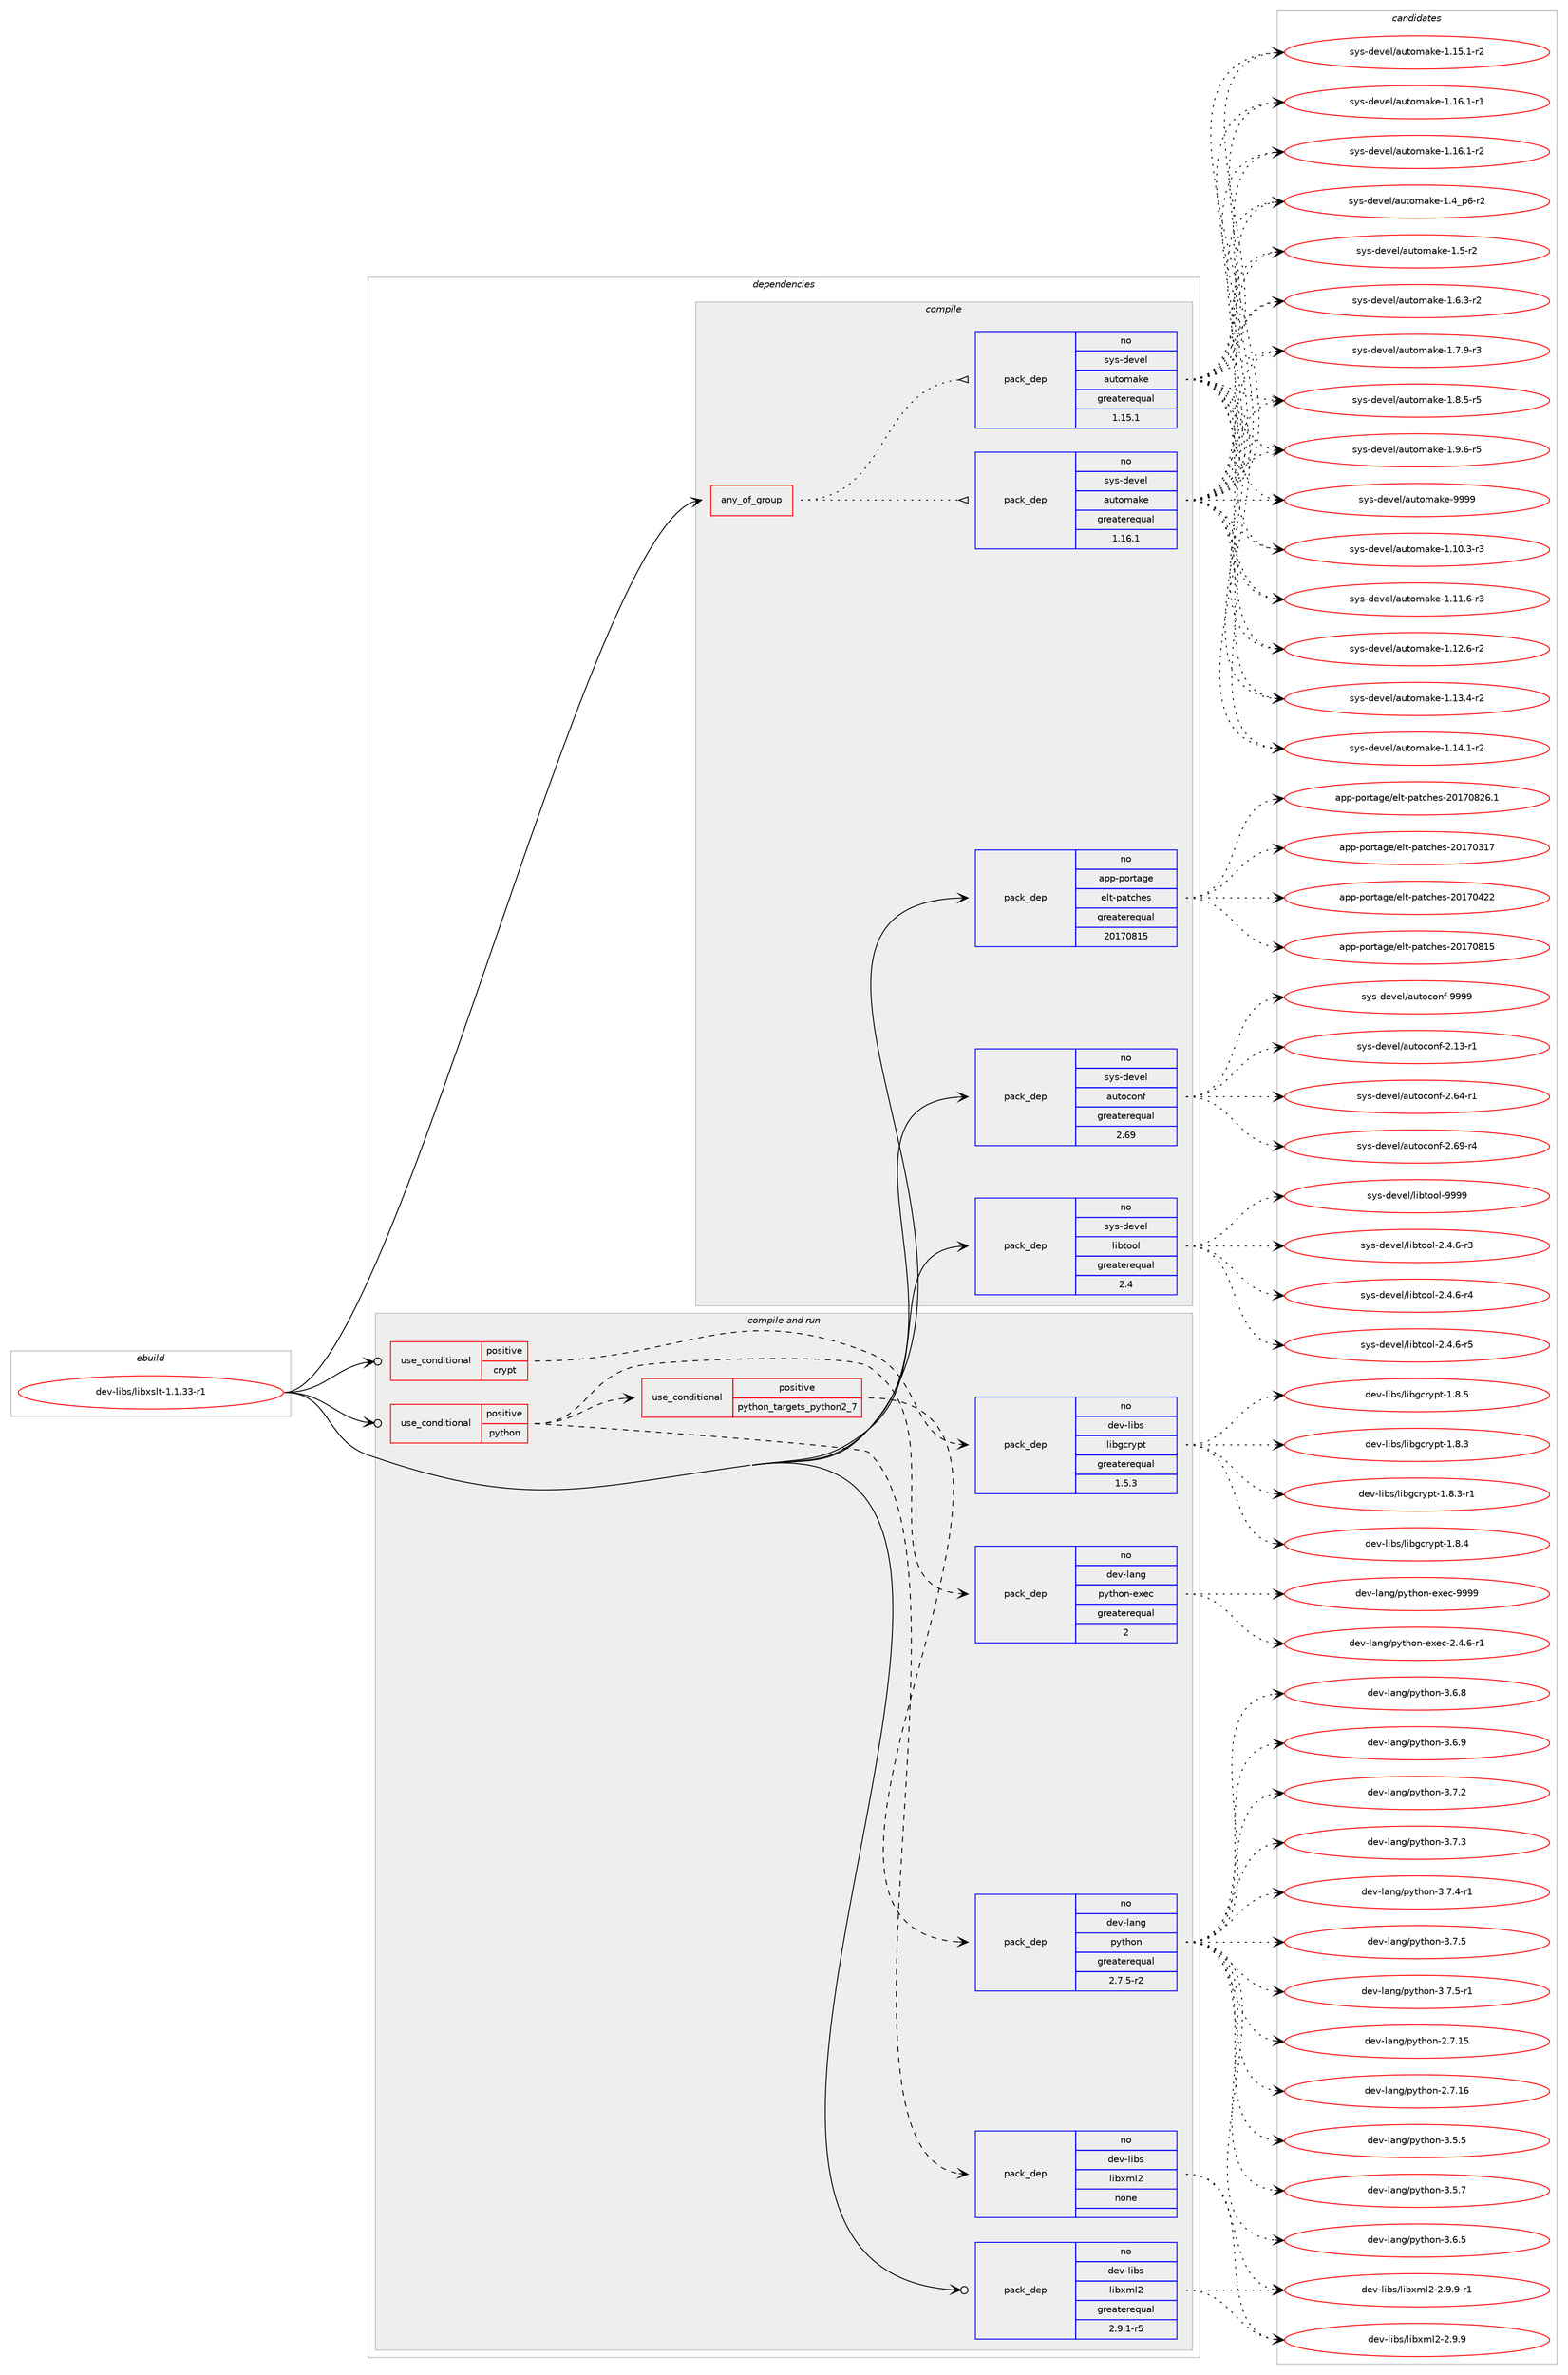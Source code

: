 digraph prolog {

# *************
# Graph options
# *************

newrank=true;
concentrate=true;
compound=true;
graph [rankdir=LR,fontname=Helvetica,fontsize=10,ranksep=1.5];#, ranksep=2.5, nodesep=0.2];
edge  [arrowhead=vee];
node  [fontname=Helvetica,fontsize=10];

# **********
# The ebuild
# **********

subgraph cluster_leftcol {
color=gray;
rank=same;
label=<<i>ebuild</i>>;
id [label="dev-libs/libxslt-1.1.33-r1", color=red, width=4, href="../dev-libs/libxslt-1.1.33-r1.svg"];
}

# ****************
# The dependencies
# ****************

subgraph cluster_midcol {
color=gray;
label=<<i>dependencies</i>>;
subgraph cluster_compile {
fillcolor="#eeeeee";
style=filled;
label=<<i>compile</i>>;
subgraph any11184 {
dependency567527 [label=<<TABLE BORDER="0" CELLBORDER="1" CELLSPACING="0" CELLPADDING="4"><TR><TD CELLPADDING="10">any_of_group</TD></TR></TABLE>>, shape=none, color=red];subgraph pack423814 {
dependency567528 [label=<<TABLE BORDER="0" CELLBORDER="1" CELLSPACING="0" CELLPADDING="4" WIDTH="220"><TR><TD ROWSPAN="6" CELLPADDING="30">pack_dep</TD></TR><TR><TD WIDTH="110">no</TD></TR><TR><TD>sys-devel</TD></TR><TR><TD>automake</TD></TR><TR><TD>greaterequal</TD></TR><TR><TD>1.16.1</TD></TR></TABLE>>, shape=none, color=blue];
}
dependency567527:e -> dependency567528:w [weight=20,style="dotted",arrowhead="oinv"];
subgraph pack423815 {
dependency567529 [label=<<TABLE BORDER="0" CELLBORDER="1" CELLSPACING="0" CELLPADDING="4" WIDTH="220"><TR><TD ROWSPAN="6" CELLPADDING="30">pack_dep</TD></TR><TR><TD WIDTH="110">no</TD></TR><TR><TD>sys-devel</TD></TR><TR><TD>automake</TD></TR><TR><TD>greaterequal</TD></TR><TR><TD>1.15.1</TD></TR></TABLE>>, shape=none, color=blue];
}
dependency567527:e -> dependency567529:w [weight=20,style="dotted",arrowhead="oinv"];
}
id:e -> dependency567527:w [weight=20,style="solid",arrowhead="vee"];
subgraph pack423816 {
dependency567530 [label=<<TABLE BORDER="0" CELLBORDER="1" CELLSPACING="0" CELLPADDING="4" WIDTH="220"><TR><TD ROWSPAN="6" CELLPADDING="30">pack_dep</TD></TR><TR><TD WIDTH="110">no</TD></TR><TR><TD>app-portage</TD></TR><TR><TD>elt-patches</TD></TR><TR><TD>greaterequal</TD></TR><TR><TD>20170815</TD></TR></TABLE>>, shape=none, color=blue];
}
id:e -> dependency567530:w [weight=20,style="solid",arrowhead="vee"];
subgraph pack423817 {
dependency567531 [label=<<TABLE BORDER="0" CELLBORDER="1" CELLSPACING="0" CELLPADDING="4" WIDTH="220"><TR><TD ROWSPAN="6" CELLPADDING="30">pack_dep</TD></TR><TR><TD WIDTH="110">no</TD></TR><TR><TD>sys-devel</TD></TR><TR><TD>autoconf</TD></TR><TR><TD>greaterequal</TD></TR><TR><TD>2.69</TD></TR></TABLE>>, shape=none, color=blue];
}
id:e -> dependency567531:w [weight=20,style="solid",arrowhead="vee"];
subgraph pack423818 {
dependency567532 [label=<<TABLE BORDER="0" CELLBORDER="1" CELLSPACING="0" CELLPADDING="4" WIDTH="220"><TR><TD ROWSPAN="6" CELLPADDING="30">pack_dep</TD></TR><TR><TD WIDTH="110">no</TD></TR><TR><TD>sys-devel</TD></TR><TR><TD>libtool</TD></TR><TR><TD>greaterequal</TD></TR><TR><TD>2.4</TD></TR></TABLE>>, shape=none, color=blue];
}
id:e -> dependency567532:w [weight=20,style="solid",arrowhead="vee"];
}
subgraph cluster_compileandrun {
fillcolor="#eeeeee";
style=filled;
label=<<i>compile and run</i>>;
subgraph cond132172 {
dependency567533 [label=<<TABLE BORDER="0" CELLBORDER="1" CELLSPACING="0" CELLPADDING="4"><TR><TD ROWSPAN="3" CELLPADDING="10">use_conditional</TD></TR><TR><TD>positive</TD></TR><TR><TD>crypt</TD></TR></TABLE>>, shape=none, color=red];
subgraph pack423819 {
dependency567534 [label=<<TABLE BORDER="0" CELLBORDER="1" CELLSPACING="0" CELLPADDING="4" WIDTH="220"><TR><TD ROWSPAN="6" CELLPADDING="30">pack_dep</TD></TR><TR><TD WIDTH="110">no</TD></TR><TR><TD>dev-libs</TD></TR><TR><TD>libgcrypt</TD></TR><TR><TD>greaterequal</TD></TR><TR><TD>1.5.3</TD></TR></TABLE>>, shape=none, color=blue];
}
dependency567533:e -> dependency567534:w [weight=20,style="dashed",arrowhead="vee"];
}
id:e -> dependency567533:w [weight=20,style="solid",arrowhead="odotvee"];
subgraph cond132173 {
dependency567535 [label=<<TABLE BORDER="0" CELLBORDER="1" CELLSPACING="0" CELLPADDING="4"><TR><TD ROWSPAN="3" CELLPADDING="10">use_conditional</TD></TR><TR><TD>positive</TD></TR><TR><TD>python</TD></TR></TABLE>>, shape=none, color=red];
subgraph cond132174 {
dependency567536 [label=<<TABLE BORDER="0" CELLBORDER="1" CELLSPACING="0" CELLPADDING="4"><TR><TD ROWSPAN="3" CELLPADDING="10">use_conditional</TD></TR><TR><TD>positive</TD></TR><TR><TD>python_targets_python2_7</TD></TR></TABLE>>, shape=none, color=red];
subgraph pack423820 {
dependency567537 [label=<<TABLE BORDER="0" CELLBORDER="1" CELLSPACING="0" CELLPADDING="4" WIDTH="220"><TR><TD ROWSPAN="6" CELLPADDING="30">pack_dep</TD></TR><TR><TD WIDTH="110">no</TD></TR><TR><TD>dev-lang</TD></TR><TR><TD>python</TD></TR><TR><TD>greaterequal</TD></TR><TR><TD>2.7.5-r2</TD></TR></TABLE>>, shape=none, color=blue];
}
dependency567536:e -> dependency567537:w [weight=20,style="dashed",arrowhead="vee"];
}
dependency567535:e -> dependency567536:w [weight=20,style="dashed",arrowhead="vee"];
subgraph pack423821 {
dependency567538 [label=<<TABLE BORDER="0" CELLBORDER="1" CELLSPACING="0" CELLPADDING="4" WIDTH="220"><TR><TD ROWSPAN="6" CELLPADDING="30">pack_dep</TD></TR><TR><TD WIDTH="110">no</TD></TR><TR><TD>dev-lang</TD></TR><TR><TD>python-exec</TD></TR><TR><TD>greaterequal</TD></TR><TR><TD>2</TD></TR></TABLE>>, shape=none, color=blue];
}
dependency567535:e -> dependency567538:w [weight=20,style="dashed",arrowhead="vee"];
subgraph pack423822 {
dependency567539 [label=<<TABLE BORDER="0" CELLBORDER="1" CELLSPACING="0" CELLPADDING="4" WIDTH="220"><TR><TD ROWSPAN="6" CELLPADDING="30">pack_dep</TD></TR><TR><TD WIDTH="110">no</TD></TR><TR><TD>dev-libs</TD></TR><TR><TD>libxml2</TD></TR><TR><TD>none</TD></TR><TR><TD></TD></TR></TABLE>>, shape=none, color=blue];
}
dependency567535:e -> dependency567539:w [weight=20,style="dashed",arrowhead="vee"];
}
id:e -> dependency567535:w [weight=20,style="solid",arrowhead="odotvee"];
subgraph pack423823 {
dependency567540 [label=<<TABLE BORDER="0" CELLBORDER="1" CELLSPACING="0" CELLPADDING="4" WIDTH="220"><TR><TD ROWSPAN="6" CELLPADDING="30">pack_dep</TD></TR><TR><TD WIDTH="110">no</TD></TR><TR><TD>dev-libs</TD></TR><TR><TD>libxml2</TD></TR><TR><TD>greaterequal</TD></TR><TR><TD>2.9.1-r5</TD></TR></TABLE>>, shape=none, color=blue];
}
id:e -> dependency567540:w [weight=20,style="solid",arrowhead="odotvee"];
}
subgraph cluster_run {
fillcolor="#eeeeee";
style=filled;
label=<<i>run</i>>;
}
}

# **************
# The candidates
# **************

subgraph cluster_choices {
rank=same;
color=gray;
label=<<i>candidates</i>>;

subgraph choice423814 {
color=black;
nodesep=1;
choice11512111545100101118101108479711711611110997107101454946494846514511451 [label="sys-devel/automake-1.10.3-r3", color=red, width=4,href="../sys-devel/automake-1.10.3-r3.svg"];
choice11512111545100101118101108479711711611110997107101454946494946544511451 [label="sys-devel/automake-1.11.6-r3", color=red, width=4,href="../sys-devel/automake-1.11.6-r3.svg"];
choice11512111545100101118101108479711711611110997107101454946495046544511450 [label="sys-devel/automake-1.12.6-r2", color=red, width=4,href="../sys-devel/automake-1.12.6-r2.svg"];
choice11512111545100101118101108479711711611110997107101454946495146524511450 [label="sys-devel/automake-1.13.4-r2", color=red, width=4,href="../sys-devel/automake-1.13.4-r2.svg"];
choice11512111545100101118101108479711711611110997107101454946495246494511450 [label="sys-devel/automake-1.14.1-r2", color=red, width=4,href="../sys-devel/automake-1.14.1-r2.svg"];
choice11512111545100101118101108479711711611110997107101454946495346494511450 [label="sys-devel/automake-1.15.1-r2", color=red, width=4,href="../sys-devel/automake-1.15.1-r2.svg"];
choice11512111545100101118101108479711711611110997107101454946495446494511449 [label="sys-devel/automake-1.16.1-r1", color=red, width=4,href="../sys-devel/automake-1.16.1-r1.svg"];
choice11512111545100101118101108479711711611110997107101454946495446494511450 [label="sys-devel/automake-1.16.1-r2", color=red, width=4,href="../sys-devel/automake-1.16.1-r2.svg"];
choice115121115451001011181011084797117116111109971071014549465295112544511450 [label="sys-devel/automake-1.4_p6-r2", color=red, width=4,href="../sys-devel/automake-1.4_p6-r2.svg"];
choice11512111545100101118101108479711711611110997107101454946534511450 [label="sys-devel/automake-1.5-r2", color=red, width=4,href="../sys-devel/automake-1.5-r2.svg"];
choice115121115451001011181011084797117116111109971071014549465446514511450 [label="sys-devel/automake-1.6.3-r2", color=red, width=4,href="../sys-devel/automake-1.6.3-r2.svg"];
choice115121115451001011181011084797117116111109971071014549465546574511451 [label="sys-devel/automake-1.7.9-r3", color=red, width=4,href="../sys-devel/automake-1.7.9-r3.svg"];
choice115121115451001011181011084797117116111109971071014549465646534511453 [label="sys-devel/automake-1.8.5-r5", color=red, width=4,href="../sys-devel/automake-1.8.5-r5.svg"];
choice115121115451001011181011084797117116111109971071014549465746544511453 [label="sys-devel/automake-1.9.6-r5", color=red, width=4,href="../sys-devel/automake-1.9.6-r5.svg"];
choice115121115451001011181011084797117116111109971071014557575757 [label="sys-devel/automake-9999", color=red, width=4,href="../sys-devel/automake-9999.svg"];
dependency567528:e -> choice11512111545100101118101108479711711611110997107101454946494846514511451:w [style=dotted,weight="100"];
dependency567528:e -> choice11512111545100101118101108479711711611110997107101454946494946544511451:w [style=dotted,weight="100"];
dependency567528:e -> choice11512111545100101118101108479711711611110997107101454946495046544511450:w [style=dotted,weight="100"];
dependency567528:e -> choice11512111545100101118101108479711711611110997107101454946495146524511450:w [style=dotted,weight="100"];
dependency567528:e -> choice11512111545100101118101108479711711611110997107101454946495246494511450:w [style=dotted,weight="100"];
dependency567528:e -> choice11512111545100101118101108479711711611110997107101454946495346494511450:w [style=dotted,weight="100"];
dependency567528:e -> choice11512111545100101118101108479711711611110997107101454946495446494511449:w [style=dotted,weight="100"];
dependency567528:e -> choice11512111545100101118101108479711711611110997107101454946495446494511450:w [style=dotted,weight="100"];
dependency567528:e -> choice115121115451001011181011084797117116111109971071014549465295112544511450:w [style=dotted,weight="100"];
dependency567528:e -> choice11512111545100101118101108479711711611110997107101454946534511450:w [style=dotted,weight="100"];
dependency567528:e -> choice115121115451001011181011084797117116111109971071014549465446514511450:w [style=dotted,weight="100"];
dependency567528:e -> choice115121115451001011181011084797117116111109971071014549465546574511451:w [style=dotted,weight="100"];
dependency567528:e -> choice115121115451001011181011084797117116111109971071014549465646534511453:w [style=dotted,weight="100"];
dependency567528:e -> choice115121115451001011181011084797117116111109971071014549465746544511453:w [style=dotted,weight="100"];
dependency567528:e -> choice115121115451001011181011084797117116111109971071014557575757:w [style=dotted,weight="100"];
}
subgraph choice423815 {
color=black;
nodesep=1;
choice11512111545100101118101108479711711611110997107101454946494846514511451 [label="sys-devel/automake-1.10.3-r3", color=red, width=4,href="../sys-devel/automake-1.10.3-r3.svg"];
choice11512111545100101118101108479711711611110997107101454946494946544511451 [label="sys-devel/automake-1.11.6-r3", color=red, width=4,href="../sys-devel/automake-1.11.6-r3.svg"];
choice11512111545100101118101108479711711611110997107101454946495046544511450 [label="sys-devel/automake-1.12.6-r2", color=red, width=4,href="../sys-devel/automake-1.12.6-r2.svg"];
choice11512111545100101118101108479711711611110997107101454946495146524511450 [label="sys-devel/automake-1.13.4-r2", color=red, width=4,href="../sys-devel/automake-1.13.4-r2.svg"];
choice11512111545100101118101108479711711611110997107101454946495246494511450 [label="sys-devel/automake-1.14.1-r2", color=red, width=4,href="../sys-devel/automake-1.14.1-r2.svg"];
choice11512111545100101118101108479711711611110997107101454946495346494511450 [label="sys-devel/automake-1.15.1-r2", color=red, width=4,href="../sys-devel/automake-1.15.1-r2.svg"];
choice11512111545100101118101108479711711611110997107101454946495446494511449 [label="sys-devel/automake-1.16.1-r1", color=red, width=4,href="../sys-devel/automake-1.16.1-r1.svg"];
choice11512111545100101118101108479711711611110997107101454946495446494511450 [label="sys-devel/automake-1.16.1-r2", color=red, width=4,href="../sys-devel/automake-1.16.1-r2.svg"];
choice115121115451001011181011084797117116111109971071014549465295112544511450 [label="sys-devel/automake-1.4_p6-r2", color=red, width=4,href="../sys-devel/automake-1.4_p6-r2.svg"];
choice11512111545100101118101108479711711611110997107101454946534511450 [label="sys-devel/automake-1.5-r2", color=red, width=4,href="../sys-devel/automake-1.5-r2.svg"];
choice115121115451001011181011084797117116111109971071014549465446514511450 [label="sys-devel/automake-1.6.3-r2", color=red, width=4,href="../sys-devel/automake-1.6.3-r2.svg"];
choice115121115451001011181011084797117116111109971071014549465546574511451 [label="sys-devel/automake-1.7.9-r3", color=red, width=4,href="../sys-devel/automake-1.7.9-r3.svg"];
choice115121115451001011181011084797117116111109971071014549465646534511453 [label="sys-devel/automake-1.8.5-r5", color=red, width=4,href="../sys-devel/automake-1.8.5-r5.svg"];
choice115121115451001011181011084797117116111109971071014549465746544511453 [label="sys-devel/automake-1.9.6-r5", color=red, width=4,href="../sys-devel/automake-1.9.6-r5.svg"];
choice115121115451001011181011084797117116111109971071014557575757 [label="sys-devel/automake-9999", color=red, width=4,href="../sys-devel/automake-9999.svg"];
dependency567529:e -> choice11512111545100101118101108479711711611110997107101454946494846514511451:w [style=dotted,weight="100"];
dependency567529:e -> choice11512111545100101118101108479711711611110997107101454946494946544511451:w [style=dotted,weight="100"];
dependency567529:e -> choice11512111545100101118101108479711711611110997107101454946495046544511450:w [style=dotted,weight="100"];
dependency567529:e -> choice11512111545100101118101108479711711611110997107101454946495146524511450:w [style=dotted,weight="100"];
dependency567529:e -> choice11512111545100101118101108479711711611110997107101454946495246494511450:w [style=dotted,weight="100"];
dependency567529:e -> choice11512111545100101118101108479711711611110997107101454946495346494511450:w [style=dotted,weight="100"];
dependency567529:e -> choice11512111545100101118101108479711711611110997107101454946495446494511449:w [style=dotted,weight="100"];
dependency567529:e -> choice11512111545100101118101108479711711611110997107101454946495446494511450:w [style=dotted,weight="100"];
dependency567529:e -> choice115121115451001011181011084797117116111109971071014549465295112544511450:w [style=dotted,weight="100"];
dependency567529:e -> choice11512111545100101118101108479711711611110997107101454946534511450:w [style=dotted,weight="100"];
dependency567529:e -> choice115121115451001011181011084797117116111109971071014549465446514511450:w [style=dotted,weight="100"];
dependency567529:e -> choice115121115451001011181011084797117116111109971071014549465546574511451:w [style=dotted,weight="100"];
dependency567529:e -> choice115121115451001011181011084797117116111109971071014549465646534511453:w [style=dotted,weight="100"];
dependency567529:e -> choice115121115451001011181011084797117116111109971071014549465746544511453:w [style=dotted,weight="100"];
dependency567529:e -> choice115121115451001011181011084797117116111109971071014557575757:w [style=dotted,weight="100"];
}
subgraph choice423816 {
color=black;
nodesep=1;
choice97112112451121111141169710310147101108116451129711699104101115455048495548514955 [label="app-portage/elt-patches-20170317", color=red, width=4,href="../app-portage/elt-patches-20170317.svg"];
choice97112112451121111141169710310147101108116451129711699104101115455048495548525050 [label="app-portage/elt-patches-20170422", color=red, width=4,href="../app-portage/elt-patches-20170422.svg"];
choice97112112451121111141169710310147101108116451129711699104101115455048495548564953 [label="app-portage/elt-patches-20170815", color=red, width=4,href="../app-portage/elt-patches-20170815.svg"];
choice971121124511211111411697103101471011081164511297116991041011154550484955485650544649 [label="app-portage/elt-patches-20170826.1", color=red, width=4,href="../app-portage/elt-patches-20170826.1.svg"];
dependency567530:e -> choice97112112451121111141169710310147101108116451129711699104101115455048495548514955:w [style=dotted,weight="100"];
dependency567530:e -> choice97112112451121111141169710310147101108116451129711699104101115455048495548525050:w [style=dotted,weight="100"];
dependency567530:e -> choice97112112451121111141169710310147101108116451129711699104101115455048495548564953:w [style=dotted,weight="100"];
dependency567530:e -> choice971121124511211111411697103101471011081164511297116991041011154550484955485650544649:w [style=dotted,weight="100"];
}
subgraph choice423817 {
color=black;
nodesep=1;
choice1151211154510010111810110847971171161119911111010245504649514511449 [label="sys-devel/autoconf-2.13-r1", color=red, width=4,href="../sys-devel/autoconf-2.13-r1.svg"];
choice1151211154510010111810110847971171161119911111010245504654524511449 [label="sys-devel/autoconf-2.64-r1", color=red, width=4,href="../sys-devel/autoconf-2.64-r1.svg"];
choice1151211154510010111810110847971171161119911111010245504654574511452 [label="sys-devel/autoconf-2.69-r4", color=red, width=4,href="../sys-devel/autoconf-2.69-r4.svg"];
choice115121115451001011181011084797117116111991111101024557575757 [label="sys-devel/autoconf-9999", color=red, width=4,href="../sys-devel/autoconf-9999.svg"];
dependency567531:e -> choice1151211154510010111810110847971171161119911111010245504649514511449:w [style=dotted,weight="100"];
dependency567531:e -> choice1151211154510010111810110847971171161119911111010245504654524511449:w [style=dotted,weight="100"];
dependency567531:e -> choice1151211154510010111810110847971171161119911111010245504654574511452:w [style=dotted,weight="100"];
dependency567531:e -> choice115121115451001011181011084797117116111991111101024557575757:w [style=dotted,weight="100"];
}
subgraph choice423818 {
color=black;
nodesep=1;
choice1151211154510010111810110847108105981161111111084550465246544511451 [label="sys-devel/libtool-2.4.6-r3", color=red, width=4,href="../sys-devel/libtool-2.4.6-r3.svg"];
choice1151211154510010111810110847108105981161111111084550465246544511452 [label="sys-devel/libtool-2.4.6-r4", color=red, width=4,href="../sys-devel/libtool-2.4.6-r4.svg"];
choice1151211154510010111810110847108105981161111111084550465246544511453 [label="sys-devel/libtool-2.4.6-r5", color=red, width=4,href="../sys-devel/libtool-2.4.6-r5.svg"];
choice1151211154510010111810110847108105981161111111084557575757 [label="sys-devel/libtool-9999", color=red, width=4,href="../sys-devel/libtool-9999.svg"];
dependency567532:e -> choice1151211154510010111810110847108105981161111111084550465246544511451:w [style=dotted,weight="100"];
dependency567532:e -> choice1151211154510010111810110847108105981161111111084550465246544511452:w [style=dotted,weight="100"];
dependency567532:e -> choice1151211154510010111810110847108105981161111111084550465246544511453:w [style=dotted,weight="100"];
dependency567532:e -> choice1151211154510010111810110847108105981161111111084557575757:w [style=dotted,weight="100"];
}
subgraph choice423819 {
color=black;
nodesep=1;
choice1001011184510810598115471081059810399114121112116454946564651 [label="dev-libs/libgcrypt-1.8.3", color=red, width=4,href="../dev-libs/libgcrypt-1.8.3.svg"];
choice10010111845108105981154710810598103991141211121164549465646514511449 [label="dev-libs/libgcrypt-1.8.3-r1", color=red, width=4,href="../dev-libs/libgcrypt-1.8.3-r1.svg"];
choice1001011184510810598115471081059810399114121112116454946564652 [label="dev-libs/libgcrypt-1.8.4", color=red, width=4,href="../dev-libs/libgcrypt-1.8.4.svg"];
choice1001011184510810598115471081059810399114121112116454946564653 [label="dev-libs/libgcrypt-1.8.5", color=red, width=4,href="../dev-libs/libgcrypt-1.8.5.svg"];
dependency567534:e -> choice1001011184510810598115471081059810399114121112116454946564651:w [style=dotted,weight="100"];
dependency567534:e -> choice10010111845108105981154710810598103991141211121164549465646514511449:w [style=dotted,weight="100"];
dependency567534:e -> choice1001011184510810598115471081059810399114121112116454946564652:w [style=dotted,weight="100"];
dependency567534:e -> choice1001011184510810598115471081059810399114121112116454946564653:w [style=dotted,weight="100"];
}
subgraph choice423820 {
color=black;
nodesep=1;
choice10010111845108971101034711212111610411111045504655464953 [label="dev-lang/python-2.7.15", color=red, width=4,href="../dev-lang/python-2.7.15.svg"];
choice10010111845108971101034711212111610411111045504655464954 [label="dev-lang/python-2.7.16", color=red, width=4,href="../dev-lang/python-2.7.16.svg"];
choice100101118451089711010347112121116104111110455146534653 [label="dev-lang/python-3.5.5", color=red, width=4,href="../dev-lang/python-3.5.5.svg"];
choice100101118451089711010347112121116104111110455146534655 [label="dev-lang/python-3.5.7", color=red, width=4,href="../dev-lang/python-3.5.7.svg"];
choice100101118451089711010347112121116104111110455146544653 [label="dev-lang/python-3.6.5", color=red, width=4,href="../dev-lang/python-3.6.5.svg"];
choice100101118451089711010347112121116104111110455146544656 [label="dev-lang/python-3.6.8", color=red, width=4,href="../dev-lang/python-3.6.8.svg"];
choice100101118451089711010347112121116104111110455146544657 [label="dev-lang/python-3.6.9", color=red, width=4,href="../dev-lang/python-3.6.9.svg"];
choice100101118451089711010347112121116104111110455146554650 [label="dev-lang/python-3.7.2", color=red, width=4,href="../dev-lang/python-3.7.2.svg"];
choice100101118451089711010347112121116104111110455146554651 [label="dev-lang/python-3.7.3", color=red, width=4,href="../dev-lang/python-3.7.3.svg"];
choice1001011184510897110103471121211161041111104551465546524511449 [label="dev-lang/python-3.7.4-r1", color=red, width=4,href="../dev-lang/python-3.7.4-r1.svg"];
choice100101118451089711010347112121116104111110455146554653 [label="dev-lang/python-3.7.5", color=red, width=4,href="../dev-lang/python-3.7.5.svg"];
choice1001011184510897110103471121211161041111104551465546534511449 [label="dev-lang/python-3.7.5-r1", color=red, width=4,href="../dev-lang/python-3.7.5-r1.svg"];
dependency567537:e -> choice10010111845108971101034711212111610411111045504655464953:w [style=dotted,weight="100"];
dependency567537:e -> choice10010111845108971101034711212111610411111045504655464954:w [style=dotted,weight="100"];
dependency567537:e -> choice100101118451089711010347112121116104111110455146534653:w [style=dotted,weight="100"];
dependency567537:e -> choice100101118451089711010347112121116104111110455146534655:w [style=dotted,weight="100"];
dependency567537:e -> choice100101118451089711010347112121116104111110455146544653:w [style=dotted,weight="100"];
dependency567537:e -> choice100101118451089711010347112121116104111110455146544656:w [style=dotted,weight="100"];
dependency567537:e -> choice100101118451089711010347112121116104111110455146544657:w [style=dotted,weight="100"];
dependency567537:e -> choice100101118451089711010347112121116104111110455146554650:w [style=dotted,weight="100"];
dependency567537:e -> choice100101118451089711010347112121116104111110455146554651:w [style=dotted,weight="100"];
dependency567537:e -> choice1001011184510897110103471121211161041111104551465546524511449:w [style=dotted,weight="100"];
dependency567537:e -> choice100101118451089711010347112121116104111110455146554653:w [style=dotted,weight="100"];
dependency567537:e -> choice1001011184510897110103471121211161041111104551465546534511449:w [style=dotted,weight="100"];
}
subgraph choice423821 {
color=black;
nodesep=1;
choice10010111845108971101034711212111610411111045101120101994550465246544511449 [label="dev-lang/python-exec-2.4.6-r1", color=red, width=4,href="../dev-lang/python-exec-2.4.6-r1.svg"];
choice10010111845108971101034711212111610411111045101120101994557575757 [label="dev-lang/python-exec-9999", color=red, width=4,href="../dev-lang/python-exec-9999.svg"];
dependency567538:e -> choice10010111845108971101034711212111610411111045101120101994550465246544511449:w [style=dotted,weight="100"];
dependency567538:e -> choice10010111845108971101034711212111610411111045101120101994557575757:w [style=dotted,weight="100"];
}
subgraph choice423822 {
color=black;
nodesep=1;
choice1001011184510810598115471081059812010910850455046574657 [label="dev-libs/libxml2-2.9.9", color=red, width=4,href="../dev-libs/libxml2-2.9.9.svg"];
choice10010111845108105981154710810598120109108504550465746574511449 [label="dev-libs/libxml2-2.9.9-r1", color=red, width=4,href="../dev-libs/libxml2-2.9.9-r1.svg"];
dependency567539:e -> choice1001011184510810598115471081059812010910850455046574657:w [style=dotted,weight="100"];
dependency567539:e -> choice10010111845108105981154710810598120109108504550465746574511449:w [style=dotted,weight="100"];
}
subgraph choice423823 {
color=black;
nodesep=1;
choice1001011184510810598115471081059812010910850455046574657 [label="dev-libs/libxml2-2.9.9", color=red, width=4,href="../dev-libs/libxml2-2.9.9.svg"];
choice10010111845108105981154710810598120109108504550465746574511449 [label="dev-libs/libxml2-2.9.9-r1", color=red, width=4,href="../dev-libs/libxml2-2.9.9-r1.svg"];
dependency567540:e -> choice1001011184510810598115471081059812010910850455046574657:w [style=dotted,weight="100"];
dependency567540:e -> choice10010111845108105981154710810598120109108504550465746574511449:w [style=dotted,weight="100"];
}
}

}
